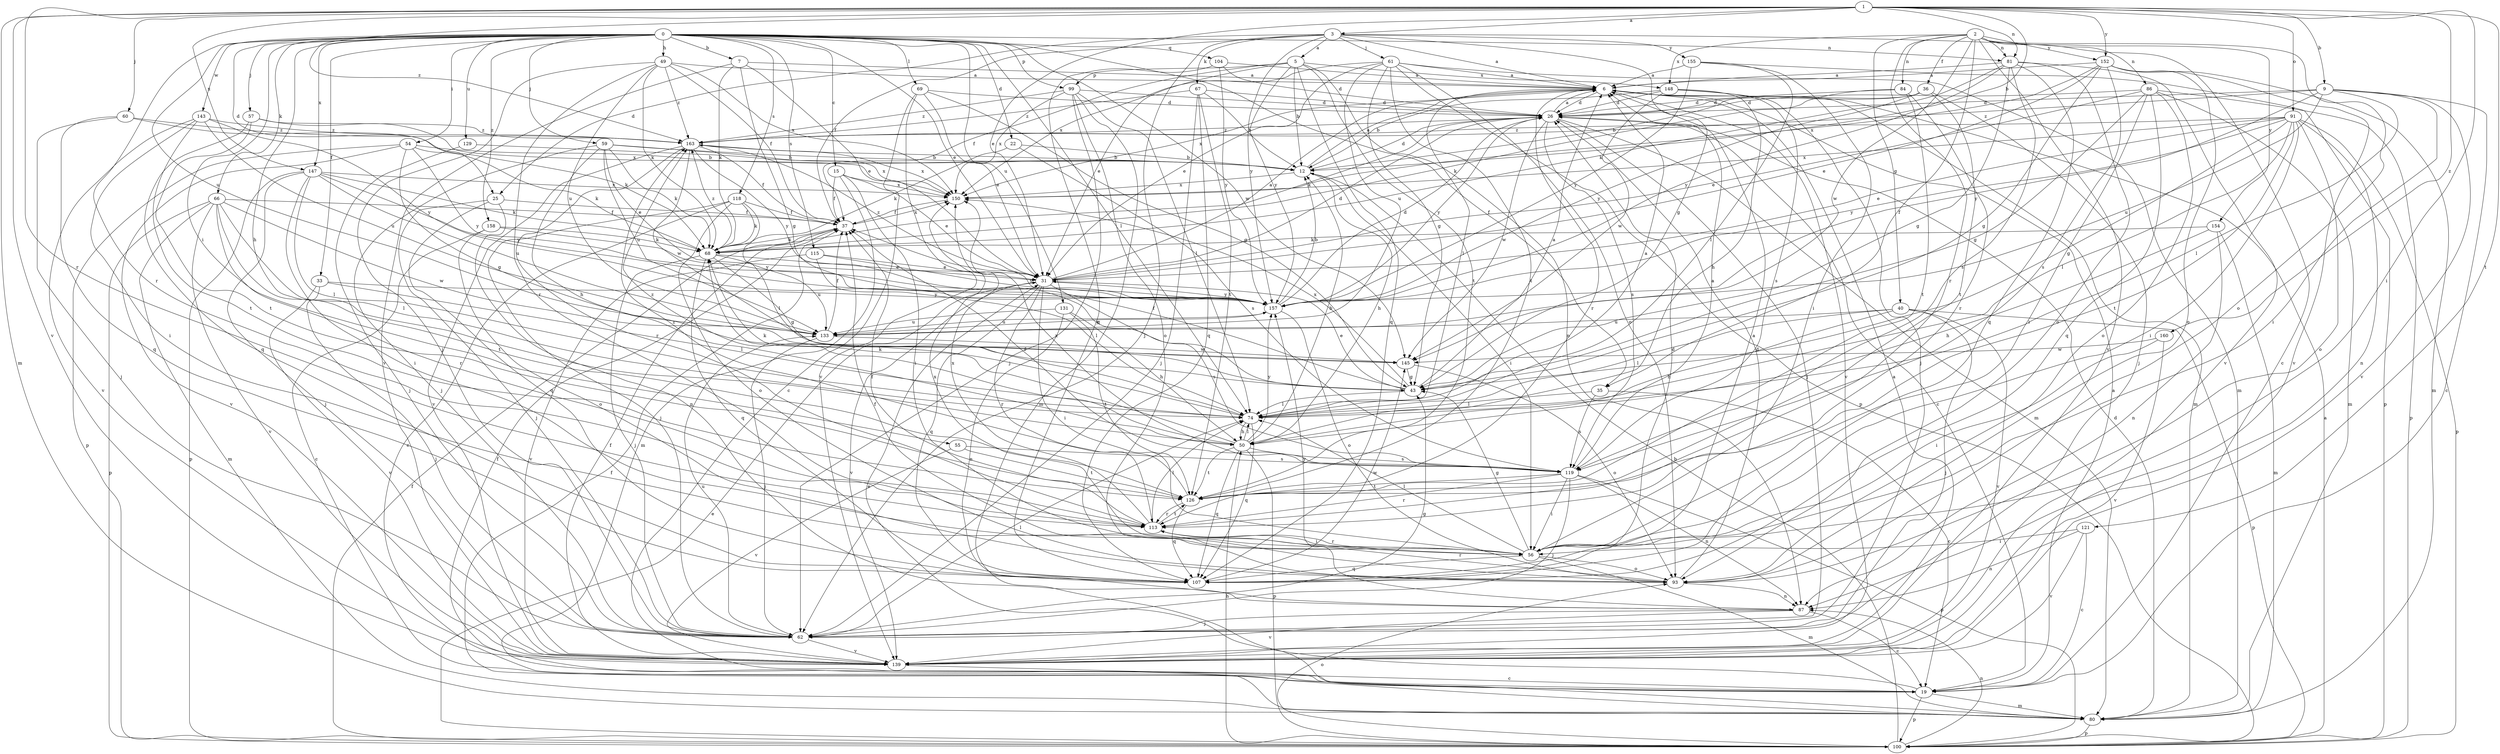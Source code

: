 strict digraph  {
0;
1;
2;
3;
5;
6;
7;
9;
12;
15;
19;
22;
25;
26;
31;
33;
35;
36;
37;
40;
43;
49;
50;
54;
55;
56;
57;
59;
60;
61;
62;
66;
67;
68;
69;
74;
80;
81;
84;
86;
87;
91;
93;
99;
100;
104;
107;
113;
115;
118;
119;
121;
126;
129;
131;
133;
139;
143;
145;
147;
148;
150;
152;
154;
155;
157;
158;
160;
163;
0 -> 7  [label=b];
0 -> 15  [label=c];
0 -> 22  [label=d];
0 -> 25  [label=d];
0 -> 31  [label=e];
0 -> 33  [label=f];
0 -> 35  [label=f];
0 -> 49  [label=h];
0 -> 50  [label=h];
0 -> 54  [label=i];
0 -> 55  [label=i];
0 -> 57  [label=j];
0 -> 59  [label=j];
0 -> 66  [label=k];
0 -> 69  [label=l];
0 -> 74  [label=l];
0 -> 81  [label=n];
0 -> 99  [label=p];
0 -> 104  [label=q];
0 -> 113  [label=r];
0 -> 115  [label=s];
0 -> 118  [label=s];
0 -> 129  [label=u];
0 -> 131  [label=u];
0 -> 133  [label=u];
0 -> 143  [label=w];
0 -> 145  [label=w];
0 -> 147  [label=x];
0 -> 158  [label=z];
1 -> 3  [label=a];
1 -> 9  [label=b];
1 -> 12  [label=b];
1 -> 31  [label=e];
1 -> 56  [label=i];
1 -> 60  [label=j];
1 -> 80  [label=m];
1 -> 81  [label=n];
1 -> 91  [label=o];
1 -> 113  [label=r];
1 -> 121  [label=t];
1 -> 139  [label=v];
1 -> 147  [label=x];
1 -> 152  [label=y];
1 -> 160  [label=z];
1 -> 163  [label=z];
2 -> 35  [label=f];
2 -> 36  [label=f];
2 -> 40  [label=g];
2 -> 81  [label=n];
2 -> 84  [label=n];
2 -> 86  [label=n];
2 -> 93  [label=o];
2 -> 113  [label=r];
2 -> 139  [label=v];
2 -> 145  [label=w];
2 -> 148  [label=x];
2 -> 152  [label=y];
2 -> 154  [label=y];
3 -> 5  [label=a];
3 -> 6  [label=a];
3 -> 19  [label=c];
3 -> 25  [label=d];
3 -> 37  [label=f];
3 -> 43  [label=g];
3 -> 61  [label=j];
3 -> 62  [label=j];
3 -> 67  [label=k];
3 -> 155  [label=y];
3 -> 157  [label=y];
5 -> 12  [label=b];
5 -> 31  [label=e];
5 -> 37  [label=f];
5 -> 87  [label=n];
5 -> 99  [label=p];
5 -> 107  [label=q];
5 -> 126  [label=t];
5 -> 148  [label=x];
5 -> 157  [label=y];
6 -> 26  [label=d];
6 -> 74  [label=l];
6 -> 80  [label=m];
6 -> 113  [label=r];
6 -> 139  [label=v];
6 -> 150  [label=x];
7 -> 6  [label=a];
7 -> 31  [label=e];
7 -> 43  [label=g];
7 -> 68  [label=k];
7 -> 139  [label=v];
9 -> 19  [label=c];
9 -> 26  [label=d];
9 -> 56  [label=i];
9 -> 74  [label=l];
9 -> 133  [label=u];
9 -> 139  [label=v];
9 -> 157  [label=y];
9 -> 163  [label=z];
12 -> 6  [label=a];
12 -> 26  [label=d];
12 -> 50  [label=h];
12 -> 56  [label=i];
12 -> 150  [label=x];
15 -> 31  [label=e];
15 -> 37  [label=f];
15 -> 56  [label=i];
15 -> 80  [label=m];
15 -> 150  [label=x];
19 -> 6  [label=a];
19 -> 31  [label=e];
19 -> 37  [label=f];
19 -> 80  [label=m];
19 -> 100  [label=p];
22 -> 12  [label=b];
22 -> 68  [label=k];
22 -> 119  [label=s];
25 -> 37  [label=f];
25 -> 62  [label=j];
25 -> 87  [label=n];
25 -> 107  [label=q];
26 -> 6  [label=a];
26 -> 19  [label=c];
26 -> 62  [label=j];
26 -> 68  [label=k];
26 -> 80  [label=m];
26 -> 119  [label=s];
26 -> 145  [label=w];
26 -> 157  [label=y];
26 -> 163  [label=z];
31 -> 6  [label=a];
31 -> 26  [label=d];
31 -> 56  [label=i];
31 -> 107  [label=q];
31 -> 113  [label=r];
31 -> 119  [label=s];
31 -> 139  [label=v];
31 -> 157  [label=y];
31 -> 163  [label=z];
33 -> 62  [label=j];
33 -> 74  [label=l];
33 -> 139  [label=v];
33 -> 157  [label=y];
35 -> 19  [label=c];
35 -> 74  [label=l];
35 -> 119  [label=s];
36 -> 12  [label=b];
36 -> 26  [label=d];
36 -> 62  [label=j];
36 -> 126  [label=t];
36 -> 157  [label=y];
37 -> 68  [label=k];
37 -> 150  [label=x];
40 -> 50  [label=h];
40 -> 62  [label=j];
40 -> 74  [label=l];
40 -> 100  [label=p];
40 -> 133  [label=u];
40 -> 139  [label=v];
43 -> 6  [label=a];
43 -> 31  [label=e];
43 -> 37  [label=f];
43 -> 74  [label=l];
43 -> 150  [label=x];
49 -> 6  [label=a];
49 -> 37  [label=f];
49 -> 62  [label=j];
49 -> 68  [label=k];
49 -> 113  [label=r];
49 -> 133  [label=u];
49 -> 150  [label=x];
49 -> 163  [label=z];
50 -> 12  [label=b];
50 -> 68  [label=k];
50 -> 74  [label=l];
50 -> 100  [label=p];
50 -> 107  [label=q];
50 -> 119  [label=s];
50 -> 126  [label=t];
50 -> 157  [label=y];
50 -> 163  [label=z];
54 -> 12  [label=b];
54 -> 43  [label=g];
54 -> 68  [label=k];
54 -> 100  [label=p];
54 -> 139  [label=v];
54 -> 157  [label=y];
55 -> 119  [label=s];
55 -> 126  [label=t];
55 -> 139  [label=v];
56 -> 43  [label=g];
56 -> 74  [label=l];
56 -> 80  [label=m];
56 -> 93  [label=o];
56 -> 107  [label=q];
56 -> 113  [label=r];
56 -> 150  [label=x];
57 -> 107  [label=q];
57 -> 126  [label=t];
57 -> 150  [label=x];
57 -> 163  [label=z];
59 -> 12  [label=b];
59 -> 31  [label=e];
59 -> 50  [label=h];
59 -> 62  [label=j];
59 -> 68  [label=k];
59 -> 133  [label=u];
59 -> 150  [label=x];
60 -> 62  [label=j];
60 -> 68  [label=k];
60 -> 107  [label=q];
60 -> 163  [label=z];
61 -> 6  [label=a];
61 -> 31  [label=e];
61 -> 43  [label=g];
61 -> 80  [label=m];
61 -> 93  [label=o];
61 -> 100  [label=p];
61 -> 126  [label=t];
61 -> 133  [label=u];
61 -> 150  [label=x];
62 -> 43  [label=g];
62 -> 74  [label=l];
62 -> 133  [label=u];
62 -> 139  [label=v];
66 -> 37  [label=f];
66 -> 74  [label=l];
66 -> 80  [label=m];
66 -> 100  [label=p];
66 -> 113  [label=r];
66 -> 126  [label=t];
66 -> 139  [label=v];
66 -> 145  [label=w];
67 -> 12  [label=b];
67 -> 26  [label=d];
67 -> 62  [label=j];
67 -> 107  [label=q];
67 -> 126  [label=t];
67 -> 163  [label=z];
68 -> 31  [label=e];
68 -> 43  [label=g];
68 -> 62  [label=j];
68 -> 107  [label=q];
68 -> 133  [label=u];
68 -> 163  [label=z];
69 -> 19  [label=c];
69 -> 26  [label=d];
69 -> 31  [label=e];
69 -> 43  [label=g];
69 -> 139  [label=v];
74 -> 6  [label=a];
74 -> 50  [label=h];
74 -> 68  [label=k];
74 -> 107  [label=q];
80 -> 26  [label=d];
80 -> 37  [label=f];
80 -> 100  [label=p];
81 -> 6  [label=a];
81 -> 43  [label=g];
81 -> 68  [label=k];
81 -> 93  [label=o];
81 -> 107  [label=q];
81 -> 119  [label=s];
81 -> 139  [label=v];
81 -> 157  [label=y];
84 -> 26  [label=d];
84 -> 68  [label=k];
84 -> 113  [label=r];
84 -> 126  [label=t];
86 -> 26  [label=d];
86 -> 31  [label=e];
86 -> 43  [label=g];
86 -> 56  [label=i];
86 -> 80  [label=m];
86 -> 93  [label=o];
86 -> 100  [label=p];
86 -> 107  [label=q];
87 -> 19  [label=c];
87 -> 62  [label=j];
87 -> 139  [label=v];
87 -> 157  [label=y];
91 -> 31  [label=e];
91 -> 43  [label=g];
91 -> 56  [label=i];
91 -> 74  [label=l];
91 -> 87  [label=n];
91 -> 93  [label=o];
91 -> 100  [label=p];
91 -> 126  [label=t];
91 -> 150  [label=x];
91 -> 157  [label=y];
91 -> 163  [label=z];
93 -> 26  [label=d];
93 -> 37  [label=f];
93 -> 87  [label=n];
93 -> 113  [label=r];
99 -> 26  [label=d];
99 -> 62  [label=j];
99 -> 74  [label=l];
99 -> 80  [label=m];
99 -> 93  [label=o];
99 -> 150  [label=x];
99 -> 163  [label=z];
100 -> 6  [label=a];
100 -> 12  [label=b];
100 -> 31  [label=e];
100 -> 37  [label=f];
100 -> 50  [label=h];
100 -> 87  [label=n];
100 -> 93  [label=o];
104 -> 6  [label=a];
104 -> 26  [label=d];
104 -> 107  [label=q];
104 -> 157  [label=y];
107 -> 6  [label=a];
107 -> 26  [label=d];
107 -> 145  [label=w];
113 -> 37  [label=f];
113 -> 56  [label=i];
113 -> 74  [label=l];
113 -> 126  [label=t];
113 -> 150  [label=x];
115 -> 31  [label=e];
115 -> 74  [label=l];
115 -> 139  [label=v];
115 -> 157  [label=y];
118 -> 19  [label=c];
118 -> 37  [label=f];
118 -> 62  [label=j];
118 -> 68  [label=k];
118 -> 74  [label=l];
118 -> 93  [label=o];
119 -> 6  [label=a];
119 -> 37  [label=f];
119 -> 56  [label=i];
119 -> 62  [label=j];
119 -> 87  [label=n];
119 -> 100  [label=p];
119 -> 113  [label=r];
119 -> 126  [label=t];
119 -> 150  [label=x];
121 -> 19  [label=c];
121 -> 56  [label=i];
121 -> 87  [label=n];
121 -> 139  [label=v];
126 -> 107  [label=q];
126 -> 113  [label=r];
126 -> 163  [label=z];
129 -> 12  [label=b];
129 -> 62  [label=j];
131 -> 50  [label=h];
131 -> 87  [label=n];
131 -> 126  [label=t];
131 -> 133  [label=u];
133 -> 37  [label=f];
133 -> 62  [label=j];
133 -> 145  [label=w];
133 -> 157  [label=y];
139 -> 6  [label=a];
139 -> 19  [label=c];
139 -> 37  [label=f];
143 -> 56  [label=i];
143 -> 126  [label=t];
143 -> 133  [label=u];
143 -> 139  [label=v];
143 -> 157  [label=y];
143 -> 163  [label=z];
145 -> 43  [label=g];
145 -> 93  [label=o];
147 -> 56  [label=i];
147 -> 62  [label=j];
147 -> 68  [label=k];
147 -> 74  [label=l];
147 -> 100  [label=p];
147 -> 133  [label=u];
147 -> 150  [label=x];
147 -> 157  [label=y];
148 -> 12  [label=b];
148 -> 26  [label=d];
148 -> 50  [label=h];
148 -> 62  [label=j];
148 -> 119  [label=s];
148 -> 145  [label=w];
150 -> 37  [label=f];
152 -> 6  [label=a];
152 -> 31  [label=e];
152 -> 43  [label=g];
152 -> 80  [label=m];
152 -> 93  [label=o];
152 -> 119  [label=s];
152 -> 139  [label=v];
152 -> 150  [label=x];
154 -> 50  [label=h];
154 -> 68  [label=k];
154 -> 80  [label=m];
154 -> 87  [label=n];
155 -> 6  [label=a];
155 -> 56  [label=i];
155 -> 74  [label=l];
155 -> 100  [label=p];
155 -> 157  [label=y];
157 -> 12  [label=b];
157 -> 26  [label=d];
157 -> 93  [label=o];
157 -> 133  [label=u];
158 -> 19  [label=c];
158 -> 68  [label=k];
158 -> 93  [label=o];
158 -> 157  [label=y];
160 -> 56  [label=i];
160 -> 139  [label=v];
160 -> 145  [label=w];
163 -> 12  [label=b];
163 -> 37  [label=f];
163 -> 113  [label=r];
163 -> 139  [label=v];
163 -> 145  [label=w];
163 -> 150  [label=x];
163 -> 157  [label=y];
}
